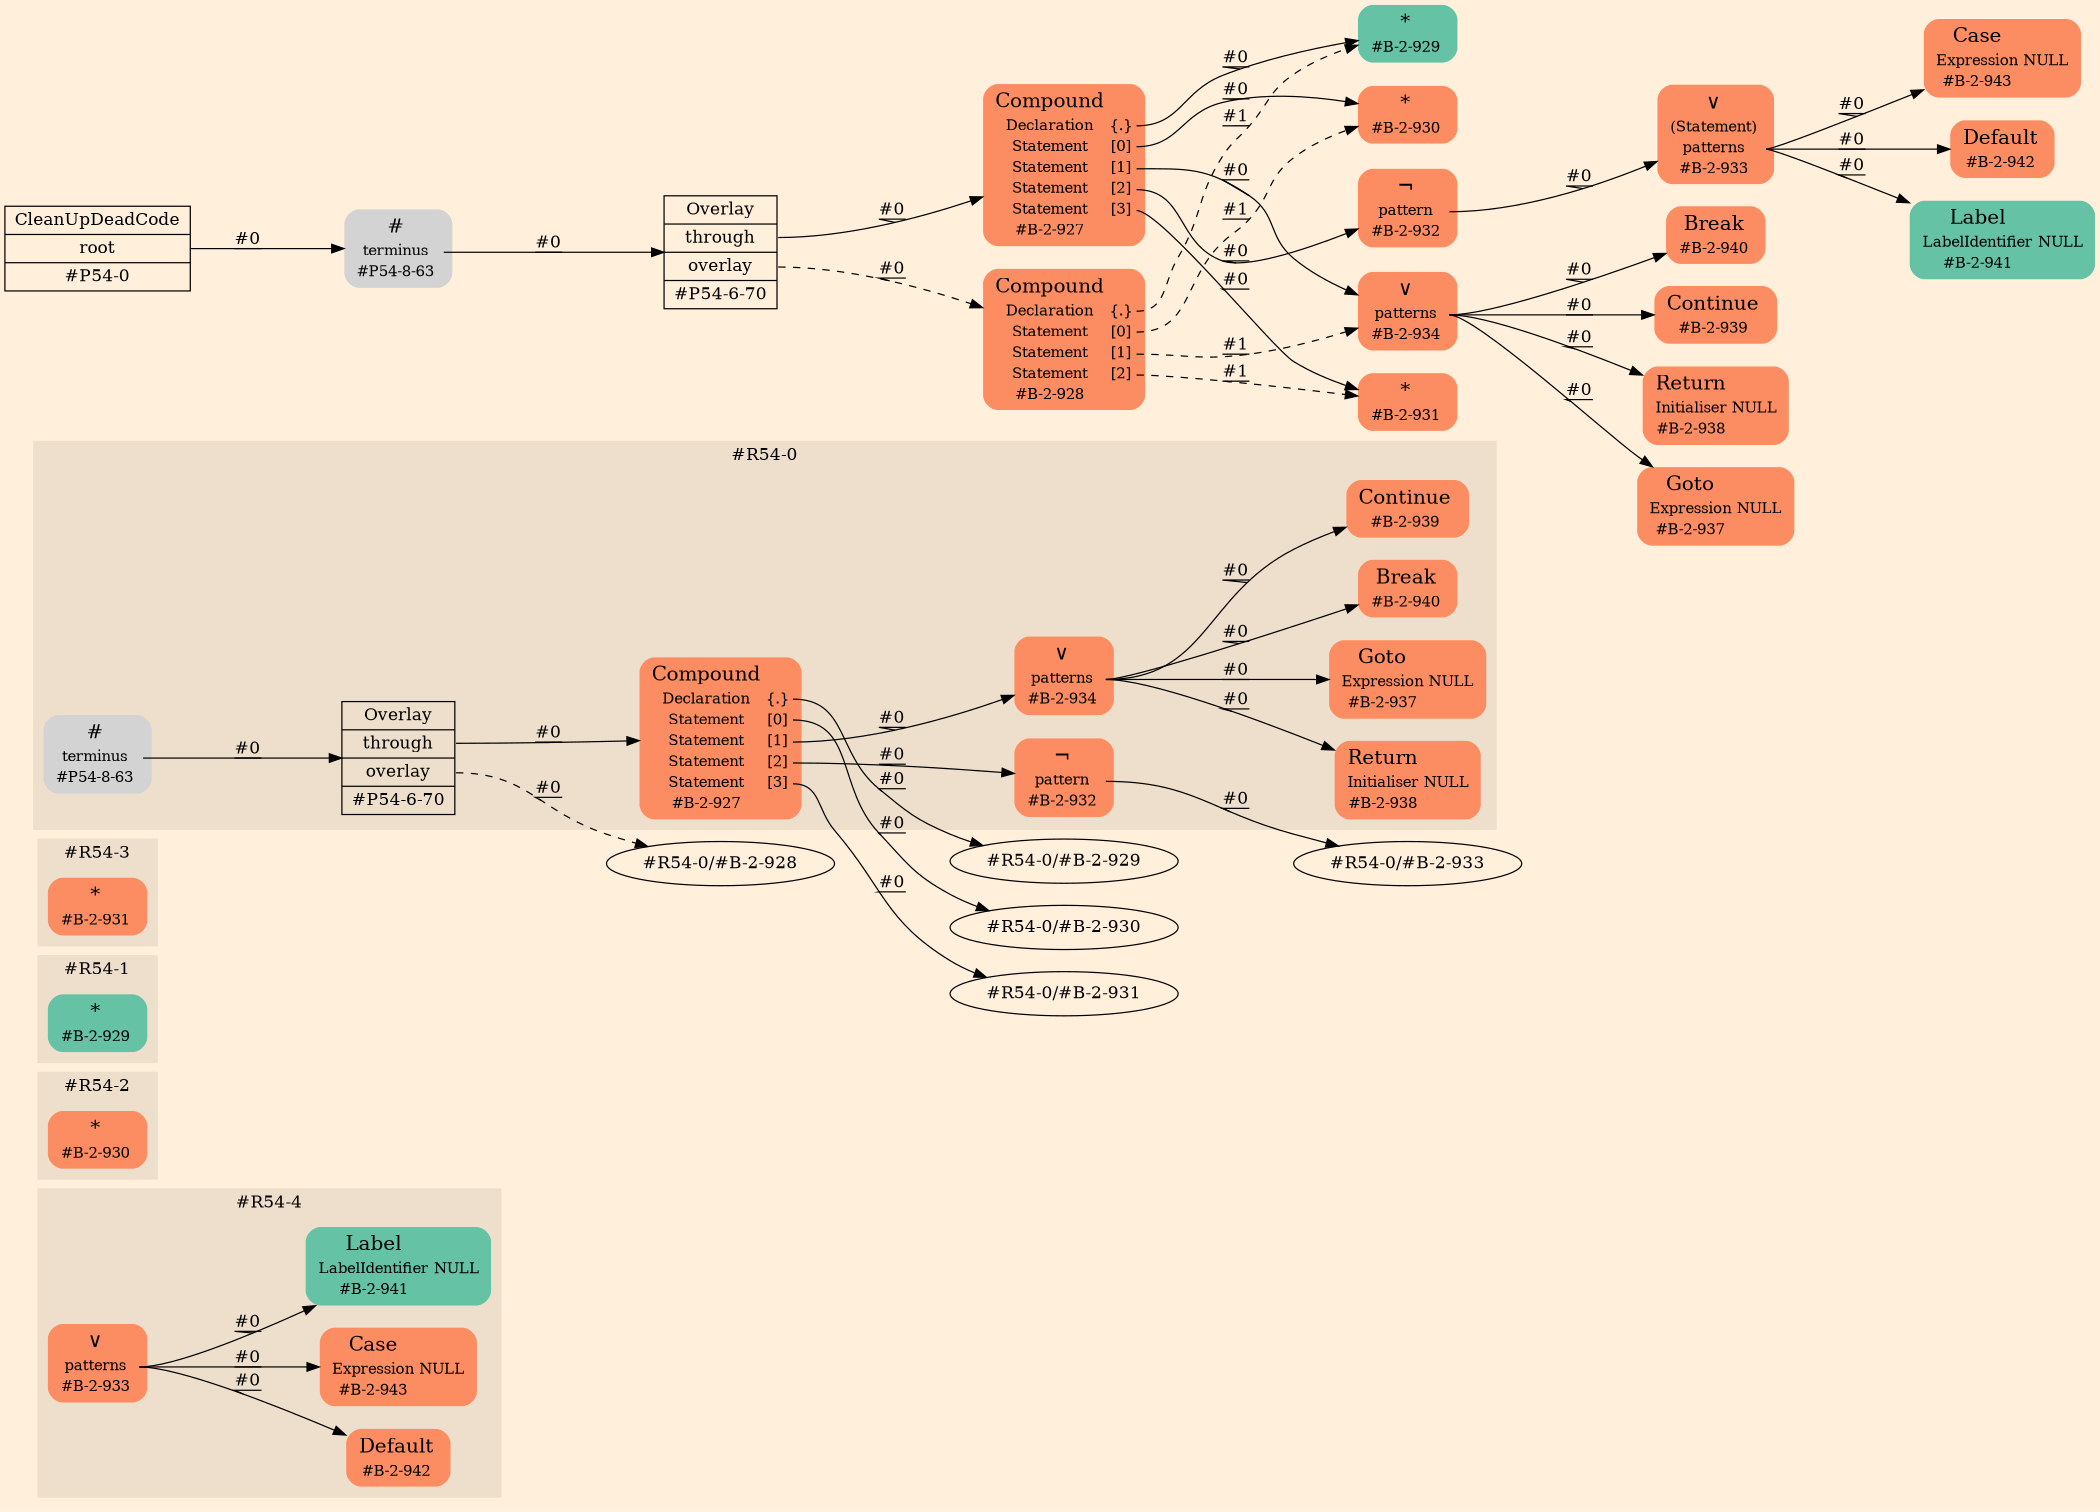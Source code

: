 digraph Inferno {
graph [
rankdir = "LR"
ranksep = 1.0
size = "14,20"
bgcolor = antiquewhite1
color = black
fontcolor = black
];
node [
];
subgraph "cluster#R54-4" {
label = "#R54-4"
style = "filled"
color = antiquewhite2
"#R54-4/#B-2-941" [
shape = "plaintext"
fillcolor = "/set28/1"
label = <<TABLE BORDER="0" CELLBORDER="0" CELLSPACING="0">
 <TR>
  <TD><FONT POINT-SIZE="16.0">Label</FONT></TD>
  <TD></TD>
 </TR>
 <TR>
  <TD>LabelIdentifier</TD>
  <TD PORT="port0">NULL</TD>
 </TR>
 <TR>
  <TD>#B-2-941</TD>
  <TD PORT="port1"></TD>
 </TR>
</TABLE>>
style = "rounded,filled"
fontsize = "12"
];
"#R54-4/#B-2-942" [
shape = "plaintext"
fillcolor = "/set28/2"
label = <<TABLE BORDER="0" CELLBORDER="0" CELLSPACING="0">
 <TR>
  <TD><FONT POINT-SIZE="16.0">Default</FONT></TD>
  <TD></TD>
 </TR>
 <TR>
  <TD>#B-2-942</TD>
  <TD PORT="port0"></TD>
 </TR>
</TABLE>>
style = "rounded,filled"
fontsize = "12"
];
"#R54-4/#B-2-933" [
shape = "plaintext"
fillcolor = "/set28/2"
label = <<TABLE BORDER="0" CELLBORDER="0" CELLSPACING="0">
 <TR>
  <TD><FONT POINT-SIZE="16.0">∨</FONT></TD>
  <TD></TD>
 </TR>
 <TR>
  <TD>patterns</TD>
  <TD PORT="port0"></TD>
 </TR>
 <TR>
  <TD>#B-2-933</TD>
  <TD PORT="port1"></TD>
 </TR>
</TABLE>>
style = "rounded,filled"
fontsize = "12"
];
"#R54-4/#B-2-943" [
shape = "plaintext"
fillcolor = "/set28/2"
label = <<TABLE BORDER="0" CELLBORDER="0" CELLSPACING="0">
 <TR>
  <TD><FONT POINT-SIZE="16.0">Case</FONT></TD>
  <TD></TD>
 </TR>
 <TR>
  <TD>Expression</TD>
  <TD PORT="port0">NULL</TD>
 </TR>
 <TR>
  <TD>#B-2-943</TD>
  <TD PORT="port1"></TD>
 </TR>
</TABLE>>
style = "rounded,filled"
fontsize = "12"
];
}
"#R54-4/#B-2-933":port0 -> "#R54-4/#B-2-943" [style="solid"
label = "#0"
decorate = true
color = black
fontcolor = black
];
"#R54-4/#B-2-933":port0 -> "#R54-4/#B-2-942" [style="solid"
label = "#0"
decorate = true
color = black
fontcolor = black
];
"#R54-4/#B-2-933":port0 -> "#R54-4/#B-2-941" [style="solid"
label = "#0"
decorate = true
color = black
fontcolor = black
];
subgraph "cluster#R54-2" {
label = "#R54-2"
style = "filled"
color = antiquewhite2
"#R54-2/#B-2-930" [
shape = "plaintext"
fillcolor = "/set28/2"
label = <<TABLE BORDER="0" CELLBORDER="0" CELLSPACING="0">
 <TR>
  <TD><FONT POINT-SIZE="16.0">*</FONT></TD>
  <TD></TD>
 </TR>
 <TR>
  <TD>#B-2-930</TD>
  <TD PORT="port0"></TD>
 </TR>
</TABLE>>
style = "rounded,filled"
fontsize = "12"
];
}
subgraph "cluster#R54-1" {
label = "#R54-1"
style = "filled"
color = antiquewhite2
"#R54-1/#B-2-929" [
shape = "plaintext"
fillcolor = "/set28/1"
label = <<TABLE BORDER="0" CELLBORDER="0" CELLSPACING="0">
 <TR>
  <TD><FONT POINT-SIZE="16.0">*</FONT></TD>
  <TD></TD>
 </TR>
 <TR>
  <TD>#B-2-929</TD>
  <TD PORT="port0"></TD>
 </TR>
</TABLE>>
style = "rounded,filled"
fontsize = "12"
];
}
subgraph "cluster#R54-3" {
label = "#R54-3"
style = "filled"
color = antiquewhite2
"#R54-3/#B-2-931" [
shape = "plaintext"
fillcolor = "/set28/2"
label = <<TABLE BORDER="0" CELLBORDER="0" CELLSPACING="0">
 <TR>
  <TD><FONT POINT-SIZE="16.0">*</FONT></TD>
  <TD></TD>
 </TR>
 <TR>
  <TD>#B-2-931</TD>
  <TD PORT="port0"></TD>
 </TR>
</TABLE>>
style = "rounded,filled"
fontsize = "12"
];
}
subgraph "cluster#R54-0" {
label = "#R54-0"
style = "filled"
color = antiquewhite2
"#R54-0/#B-2-932" [
shape = "plaintext"
fillcolor = "/set28/2"
label = <<TABLE BORDER="0" CELLBORDER="0" CELLSPACING="0">
 <TR>
  <TD><FONT POINT-SIZE="16.0">¬</FONT></TD>
  <TD></TD>
 </TR>
 <TR>
  <TD>pattern</TD>
  <TD PORT="port0"></TD>
 </TR>
 <TR>
  <TD>#B-2-932</TD>
  <TD PORT="port1"></TD>
 </TR>
</TABLE>>
style = "rounded,filled"
fontsize = "12"
];
"#R54-0/#B-2-938" [
shape = "plaintext"
fillcolor = "/set28/2"
label = <<TABLE BORDER="0" CELLBORDER="0" CELLSPACING="0">
 <TR>
  <TD><FONT POINT-SIZE="16.0">Return</FONT></TD>
  <TD></TD>
 </TR>
 <TR>
  <TD>Initialiser</TD>
  <TD PORT="port0">NULL</TD>
 </TR>
 <TR>
  <TD>#B-2-938</TD>
  <TD PORT="port1"></TD>
 </TR>
</TABLE>>
style = "rounded,filled"
fontsize = "12"
];
"#R54-0/#P54-8-63" [
shape = "plaintext"
label = <<TABLE BORDER="0" CELLBORDER="0" CELLSPACING="0">
 <TR>
  <TD><FONT POINT-SIZE="16.0">#</FONT></TD>
  <TD></TD>
 </TR>
 <TR>
  <TD>terminus</TD>
  <TD PORT="port0"></TD>
 </TR>
 <TR>
  <TD>#P54-8-63</TD>
  <TD PORT="port1"></TD>
 </TR>
</TABLE>>
style = "rounded,filled"
fontsize = "12"
];
"#R54-0/#B-2-927" [
shape = "plaintext"
fillcolor = "/set28/2"
label = <<TABLE BORDER="0" CELLBORDER="0" CELLSPACING="0">
 <TR>
  <TD><FONT POINT-SIZE="16.0">Compound</FONT></TD>
  <TD></TD>
 </TR>
 <TR>
  <TD>Declaration</TD>
  <TD PORT="port0">{.}</TD>
 </TR>
 <TR>
  <TD>Statement</TD>
  <TD PORT="port1">[0]</TD>
 </TR>
 <TR>
  <TD>Statement</TD>
  <TD PORT="port2">[1]</TD>
 </TR>
 <TR>
  <TD>Statement</TD>
  <TD PORT="port3">[2]</TD>
 </TR>
 <TR>
  <TD>Statement</TD>
  <TD PORT="port4">[3]</TD>
 </TR>
 <TR>
  <TD>#B-2-927</TD>
  <TD PORT="port5"></TD>
 </TR>
</TABLE>>
style = "rounded,filled"
fontsize = "12"
];
"#R54-0/#B-2-937" [
shape = "plaintext"
fillcolor = "/set28/2"
label = <<TABLE BORDER="0" CELLBORDER="0" CELLSPACING="0">
 <TR>
  <TD><FONT POINT-SIZE="16.0">Goto</FONT></TD>
  <TD></TD>
 </TR>
 <TR>
  <TD>Expression</TD>
  <TD PORT="port0">NULL</TD>
 </TR>
 <TR>
  <TD>#B-2-937</TD>
  <TD PORT="port1"></TD>
 </TR>
</TABLE>>
style = "rounded,filled"
fontsize = "12"
];
"#R54-0/#P54-6-70" [
shape = "record"
fillcolor = antiquewhite2
label = "<fixed> Overlay | <port0> through | <port1> overlay | <port2> #P54-6-70"
style = "filled"
fontsize = "14"
color = black
fontcolor = black
];
"#R54-0/#B-2-934" [
shape = "plaintext"
fillcolor = "/set28/2"
label = <<TABLE BORDER="0" CELLBORDER="0" CELLSPACING="0">
 <TR>
  <TD><FONT POINT-SIZE="16.0">∨</FONT></TD>
  <TD></TD>
 </TR>
 <TR>
  <TD>patterns</TD>
  <TD PORT="port0"></TD>
 </TR>
 <TR>
  <TD>#B-2-934</TD>
  <TD PORT="port1"></TD>
 </TR>
</TABLE>>
style = "rounded,filled"
fontsize = "12"
];
"#R54-0/#B-2-940" [
shape = "plaintext"
fillcolor = "/set28/2"
label = <<TABLE BORDER="0" CELLBORDER="0" CELLSPACING="0">
 <TR>
  <TD><FONT POINT-SIZE="16.0">Break</FONT></TD>
  <TD></TD>
 </TR>
 <TR>
  <TD>#B-2-940</TD>
  <TD PORT="port0"></TD>
 </TR>
</TABLE>>
style = "rounded,filled"
fontsize = "12"
];
"#R54-0/#B-2-939" [
shape = "plaintext"
fillcolor = "/set28/2"
label = <<TABLE BORDER="0" CELLBORDER="0" CELLSPACING="0">
 <TR>
  <TD><FONT POINT-SIZE="16.0">Continue</FONT></TD>
  <TD></TD>
 </TR>
 <TR>
  <TD>#B-2-939</TD>
  <TD PORT="port0"></TD>
 </TR>
</TABLE>>
style = "rounded,filled"
fontsize = "12"
];
}
"#R54-0/#B-2-932":port0 -> "#R54-0/#B-2-933" [style="solid"
label = "#0"
decorate = true
color = black
fontcolor = black
];
"#R54-0/#P54-8-63":port0 -> "#R54-0/#P54-6-70" [style="solid"
label = "#0"
decorate = true
color = black
fontcolor = black
];
"#R54-0/#B-2-927":port0 -> "#R54-0/#B-2-929" [style="solid"
label = "#0"
decorate = true
color = black
fontcolor = black
];
"#R54-0/#B-2-927":port1 -> "#R54-0/#B-2-930" [style="solid"
label = "#0"
decorate = true
color = black
fontcolor = black
];
"#R54-0/#B-2-927":port2 -> "#R54-0/#B-2-934" [style="solid"
label = "#0"
decorate = true
color = black
fontcolor = black
];
"#R54-0/#B-2-927":port3 -> "#R54-0/#B-2-932" [style="solid"
label = "#0"
decorate = true
color = black
fontcolor = black
];
"#R54-0/#B-2-927":port4 -> "#R54-0/#B-2-931" [style="solid"
label = "#0"
decorate = true
color = black
fontcolor = black
];
"#R54-0/#P54-6-70":port0 -> "#R54-0/#B-2-927" [style="solid"
label = "#0"
decorate = true
color = black
fontcolor = black
];
"#R54-0/#P54-6-70":port1 -> "#R54-0/#B-2-928" [style="dashed"
label = "#0"
decorate = true
color = black
fontcolor = black
];
"#R54-0/#B-2-934":port0 -> "#R54-0/#B-2-940" [style="solid"
label = "#0"
decorate = true
color = black
fontcolor = black
];
"#R54-0/#B-2-934":port0 -> "#R54-0/#B-2-939" [style="solid"
label = "#0"
decorate = true
color = black
fontcolor = black
];
"#R54-0/#B-2-934":port0 -> "#R54-0/#B-2-938" [style="solid"
label = "#0"
decorate = true
color = black
fontcolor = black
];
"#R54-0/#B-2-934":port0 -> "#R54-0/#B-2-937" [style="solid"
label = "#0"
decorate = true
color = black
fontcolor = black
];
"CR#P54-0" [
shape = "record"
fillcolor = antiquewhite1
label = "<fixed> CleanUpDeadCode | <port0> root | <port1> #P54-0"
style = "filled"
fontsize = "14"
color = black
fontcolor = black
];
"#P54-8-63" [
shape = "plaintext"
label = <<TABLE BORDER="0" CELLBORDER="0" CELLSPACING="0">
 <TR>
  <TD><FONT POINT-SIZE="16.0">#</FONT></TD>
  <TD></TD>
 </TR>
 <TR>
  <TD>terminus</TD>
  <TD PORT="port0"></TD>
 </TR>
 <TR>
  <TD>#P54-8-63</TD>
  <TD PORT="port1"></TD>
 </TR>
</TABLE>>
style = "rounded,filled"
fontsize = "12"
];
"#P54-6-70" [
shape = "record"
fillcolor = antiquewhite1
label = "<fixed> Overlay | <port0> through | <port1> overlay | <port2> #P54-6-70"
style = "filled"
fontsize = "14"
color = black
fontcolor = black
];
"#B-2-927" [
shape = "plaintext"
fillcolor = "/set28/2"
label = <<TABLE BORDER="0" CELLBORDER="0" CELLSPACING="0">
 <TR>
  <TD><FONT POINT-SIZE="16.0">Compound</FONT></TD>
  <TD></TD>
 </TR>
 <TR>
  <TD>Declaration</TD>
  <TD PORT="port0">{.}</TD>
 </TR>
 <TR>
  <TD>Statement</TD>
  <TD PORT="port1">[0]</TD>
 </TR>
 <TR>
  <TD>Statement</TD>
  <TD PORT="port2">[1]</TD>
 </TR>
 <TR>
  <TD>Statement</TD>
  <TD PORT="port3">[2]</TD>
 </TR>
 <TR>
  <TD>Statement</TD>
  <TD PORT="port4">[3]</TD>
 </TR>
 <TR>
  <TD>#B-2-927</TD>
  <TD PORT="port5"></TD>
 </TR>
</TABLE>>
style = "rounded,filled"
fontsize = "12"
];
"#B-2-929" [
shape = "plaintext"
fillcolor = "/set28/1"
label = <<TABLE BORDER="0" CELLBORDER="0" CELLSPACING="0">
 <TR>
  <TD><FONT POINT-SIZE="16.0">*</FONT></TD>
  <TD></TD>
 </TR>
 <TR>
  <TD>#B-2-929</TD>
  <TD PORT="port0"></TD>
 </TR>
</TABLE>>
style = "rounded,filled"
fontsize = "12"
];
"#B-2-930" [
shape = "plaintext"
fillcolor = "/set28/2"
label = <<TABLE BORDER="0" CELLBORDER="0" CELLSPACING="0">
 <TR>
  <TD><FONT POINT-SIZE="16.0">*</FONT></TD>
  <TD></TD>
 </TR>
 <TR>
  <TD>#B-2-930</TD>
  <TD PORT="port0"></TD>
 </TR>
</TABLE>>
style = "rounded,filled"
fontsize = "12"
];
"#B-2-934" [
shape = "plaintext"
fillcolor = "/set28/2"
label = <<TABLE BORDER="0" CELLBORDER="0" CELLSPACING="0">
 <TR>
  <TD><FONT POINT-SIZE="16.0">∨</FONT></TD>
  <TD></TD>
 </TR>
 <TR>
  <TD>patterns</TD>
  <TD PORT="port0"></TD>
 </TR>
 <TR>
  <TD>#B-2-934</TD>
  <TD PORT="port1"></TD>
 </TR>
</TABLE>>
style = "rounded,filled"
fontsize = "12"
];
"#B-2-940" [
shape = "plaintext"
fillcolor = "/set28/2"
label = <<TABLE BORDER="0" CELLBORDER="0" CELLSPACING="0">
 <TR>
  <TD><FONT POINT-SIZE="16.0">Break</FONT></TD>
  <TD></TD>
 </TR>
 <TR>
  <TD>#B-2-940</TD>
  <TD PORT="port0"></TD>
 </TR>
</TABLE>>
style = "rounded,filled"
fontsize = "12"
];
"#B-2-939" [
shape = "plaintext"
fillcolor = "/set28/2"
label = <<TABLE BORDER="0" CELLBORDER="0" CELLSPACING="0">
 <TR>
  <TD><FONT POINT-SIZE="16.0">Continue</FONT></TD>
  <TD></TD>
 </TR>
 <TR>
  <TD>#B-2-939</TD>
  <TD PORT="port0"></TD>
 </TR>
</TABLE>>
style = "rounded,filled"
fontsize = "12"
];
"#B-2-938" [
shape = "plaintext"
fillcolor = "/set28/2"
label = <<TABLE BORDER="0" CELLBORDER="0" CELLSPACING="0">
 <TR>
  <TD><FONT POINT-SIZE="16.0">Return</FONT></TD>
  <TD></TD>
 </TR>
 <TR>
  <TD>Initialiser</TD>
  <TD PORT="port0">NULL</TD>
 </TR>
 <TR>
  <TD>#B-2-938</TD>
  <TD PORT="port1"></TD>
 </TR>
</TABLE>>
style = "rounded,filled"
fontsize = "12"
];
"#B-2-937" [
shape = "plaintext"
fillcolor = "/set28/2"
label = <<TABLE BORDER="0" CELLBORDER="0" CELLSPACING="0">
 <TR>
  <TD><FONT POINT-SIZE="16.0">Goto</FONT></TD>
  <TD></TD>
 </TR>
 <TR>
  <TD>Expression</TD>
  <TD PORT="port0">NULL</TD>
 </TR>
 <TR>
  <TD>#B-2-937</TD>
  <TD PORT="port1"></TD>
 </TR>
</TABLE>>
style = "rounded,filled"
fontsize = "12"
];
"#B-2-932" [
shape = "plaintext"
fillcolor = "/set28/2"
label = <<TABLE BORDER="0" CELLBORDER="0" CELLSPACING="0">
 <TR>
  <TD><FONT POINT-SIZE="16.0">¬</FONT></TD>
  <TD></TD>
 </TR>
 <TR>
  <TD>pattern</TD>
  <TD PORT="port0"></TD>
 </TR>
 <TR>
  <TD>#B-2-932</TD>
  <TD PORT="port1"></TD>
 </TR>
</TABLE>>
style = "rounded,filled"
fontsize = "12"
];
"#B-2-933" [
shape = "plaintext"
fillcolor = "/set28/2"
label = <<TABLE BORDER="0" CELLBORDER="0" CELLSPACING="0">
 <TR>
  <TD><FONT POINT-SIZE="16.0">∨</FONT></TD>
  <TD></TD>
 </TR>
 <TR>
  <TD>(Statement)</TD>
  <TD PORT="port0"></TD>
 </TR>
 <TR>
  <TD>patterns</TD>
  <TD PORT="port1"></TD>
 </TR>
 <TR>
  <TD>#B-2-933</TD>
  <TD PORT="port2"></TD>
 </TR>
</TABLE>>
style = "rounded,filled"
fontsize = "12"
];
"#B-2-943" [
shape = "plaintext"
fillcolor = "/set28/2"
label = <<TABLE BORDER="0" CELLBORDER="0" CELLSPACING="0">
 <TR>
  <TD><FONT POINT-SIZE="16.0">Case</FONT></TD>
  <TD></TD>
 </TR>
 <TR>
  <TD>Expression</TD>
  <TD PORT="port0">NULL</TD>
 </TR>
 <TR>
  <TD>#B-2-943</TD>
  <TD PORT="port1"></TD>
 </TR>
</TABLE>>
style = "rounded,filled"
fontsize = "12"
];
"#B-2-942" [
shape = "plaintext"
fillcolor = "/set28/2"
label = <<TABLE BORDER="0" CELLBORDER="0" CELLSPACING="0">
 <TR>
  <TD><FONT POINT-SIZE="16.0">Default</FONT></TD>
  <TD></TD>
 </TR>
 <TR>
  <TD>#B-2-942</TD>
  <TD PORT="port0"></TD>
 </TR>
</TABLE>>
style = "rounded,filled"
fontsize = "12"
];
"#B-2-941" [
shape = "plaintext"
fillcolor = "/set28/1"
label = <<TABLE BORDER="0" CELLBORDER="0" CELLSPACING="0">
 <TR>
  <TD><FONT POINT-SIZE="16.0">Label</FONT></TD>
  <TD></TD>
 </TR>
 <TR>
  <TD>LabelIdentifier</TD>
  <TD PORT="port0">NULL</TD>
 </TR>
 <TR>
  <TD>#B-2-941</TD>
  <TD PORT="port1"></TD>
 </TR>
</TABLE>>
style = "rounded,filled"
fontsize = "12"
];
"#B-2-931" [
shape = "plaintext"
fillcolor = "/set28/2"
label = <<TABLE BORDER="0" CELLBORDER="0" CELLSPACING="0">
 <TR>
  <TD><FONT POINT-SIZE="16.0">*</FONT></TD>
  <TD></TD>
 </TR>
 <TR>
  <TD>#B-2-931</TD>
  <TD PORT="port0"></TD>
 </TR>
</TABLE>>
style = "rounded,filled"
fontsize = "12"
];
"#B-2-928" [
shape = "plaintext"
fillcolor = "/set28/2"
label = <<TABLE BORDER="0" CELLBORDER="0" CELLSPACING="0">
 <TR>
  <TD><FONT POINT-SIZE="16.0">Compound</FONT></TD>
  <TD></TD>
 </TR>
 <TR>
  <TD>Declaration</TD>
  <TD PORT="port0">{.}</TD>
 </TR>
 <TR>
  <TD>Statement</TD>
  <TD PORT="port1">[0]</TD>
 </TR>
 <TR>
  <TD>Statement</TD>
  <TD PORT="port2">[1]</TD>
 </TR>
 <TR>
  <TD>Statement</TD>
  <TD PORT="port3">[2]</TD>
 </TR>
 <TR>
  <TD>#B-2-928</TD>
  <TD PORT="port4"></TD>
 </TR>
</TABLE>>
style = "rounded,filled"
fontsize = "12"
];
"CR#P54-0":port0 -> "#P54-8-63" [style="solid"
label = "#0"
decorate = true
color = black
fontcolor = black
];
"#P54-8-63":port0 -> "#P54-6-70" [style="solid"
label = "#0"
decorate = true
color = black
fontcolor = black
];
"#P54-6-70":port0 -> "#B-2-927" [style="solid"
label = "#0"
decorate = true
color = black
fontcolor = black
];
"#P54-6-70":port1 -> "#B-2-928" [style="dashed"
label = "#0"
decorate = true
color = black
fontcolor = black
];
"#B-2-927":port0 -> "#B-2-929" [style="solid"
label = "#0"
decorate = true
color = black
fontcolor = black
];
"#B-2-927":port1 -> "#B-2-930" [style="solid"
label = "#0"
decorate = true
color = black
fontcolor = black
];
"#B-2-927":port2 -> "#B-2-934" [style="solid"
label = "#0"
decorate = true
color = black
fontcolor = black
];
"#B-2-927":port3 -> "#B-2-932" [style="solid"
label = "#0"
decorate = true
color = black
fontcolor = black
];
"#B-2-927":port4 -> "#B-2-931" [style="solid"
label = "#0"
decorate = true
color = black
fontcolor = black
];
"#B-2-934":port0 -> "#B-2-940" [style="solid"
label = "#0"
decorate = true
color = black
fontcolor = black
];
"#B-2-934":port0 -> "#B-2-939" [style="solid"
label = "#0"
decorate = true
color = black
fontcolor = black
];
"#B-2-934":port0 -> "#B-2-938" [style="solid"
label = "#0"
decorate = true
color = black
fontcolor = black
];
"#B-2-934":port0 -> "#B-2-937" [style="solid"
label = "#0"
decorate = true
color = black
fontcolor = black
];
"#B-2-932":port0 -> "#B-2-933" [style="solid"
label = "#0"
decorate = true
color = black
fontcolor = black
];
"#B-2-933":port1 -> "#B-2-943" [style="solid"
label = "#0"
decorate = true
color = black
fontcolor = black
];
"#B-2-933":port1 -> "#B-2-942" [style="solid"
label = "#0"
decorate = true
color = black
fontcolor = black
];
"#B-2-933":port1 -> "#B-2-941" [style="solid"
label = "#0"
decorate = true
color = black
fontcolor = black
];
"#B-2-928":port0 -> "#B-2-929" [style="dashed"
label = "#1"
decorate = true
color = black
fontcolor = black
];
"#B-2-928":port1 -> "#B-2-930" [style="dashed"
label = "#1"
decorate = true
color = black
fontcolor = black
];
"#B-2-928":port2 -> "#B-2-934" [style="dashed"
label = "#1"
decorate = true
color = black
fontcolor = black
];
"#B-2-928":port3 -> "#B-2-931" [style="dashed"
label = "#1"
decorate = true
color = black
fontcolor = black
];
}
